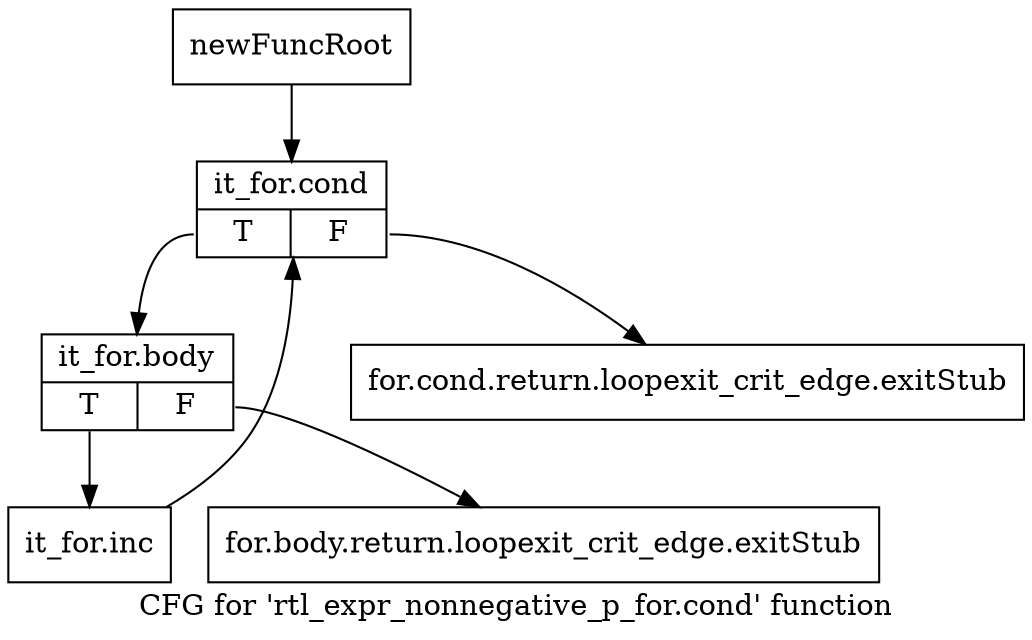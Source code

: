 digraph "CFG for 'rtl_expr_nonnegative_p_for.cond' function" {
	label="CFG for 'rtl_expr_nonnegative_p_for.cond' function";

	Node0xaf82ca0 [shape=record,label="{newFuncRoot}"];
	Node0xaf82ca0 -> Node0xaf83630;
	Node0xaf82cf0 [shape=record,label="{for.cond.return.loopexit_crit_edge.exitStub}"];
	Node0xaf82d40 [shape=record,label="{for.body.return.loopexit_crit_edge.exitStub}"];
	Node0xaf83630 [shape=record,label="{it_for.cond|{<s0>T|<s1>F}}"];
	Node0xaf83630:s0 -> Node0xaf83680;
	Node0xaf83630:s1 -> Node0xaf82cf0;
	Node0xaf83680 [shape=record,label="{it_for.body|{<s0>T|<s1>F}}"];
	Node0xaf83680:s0 -> Node0xaf836d0;
	Node0xaf83680:s1 -> Node0xaf82d40;
	Node0xaf836d0 [shape=record,label="{it_for.inc}"];
	Node0xaf836d0 -> Node0xaf83630;
}
